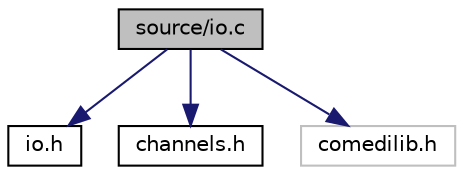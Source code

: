 digraph "source/io.c"
{
  edge [fontname="Helvetica",fontsize="10",labelfontname="Helvetica",labelfontsize="10"];
  node [fontname="Helvetica",fontsize="10",shape=record];
  Node1 [label="source/io.c",height=0.2,width=0.4,color="black", fillcolor="grey75", style="filled", fontcolor="black"];
  Node1 -> Node2 [color="midnightblue",fontsize="10",style="solid",fontname="Helvetica"];
  Node2 [label="io.h",height=0.2,width=0.4,color="black", fillcolor="white", style="filled",URL="$io_8h.html",tooltip="Wrapper for libComedi I/O.These functions provide and interface to libComedi limited to use in the re..."];
  Node1 -> Node3 [color="midnightblue",fontsize="10",style="solid",fontname="Helvetica"];
  Node3 [label="channels.h",height=0.2,width=0.4,color="black", fillcolor="white", style="filled",URL="$channels_8h.html",tooltip="Channel definitions for elevator control using LibComedi. 2006, Martin Korsgaard. ..."];
  Node1 -> Node4 [color="midnightblue",fontsize="10",style="solid",fontname="Helvetica"];
  Node4 [label="comedilib.h",height=0.2,width=0.4,color="grey75", fillcolor="white", style="filled"];
}
